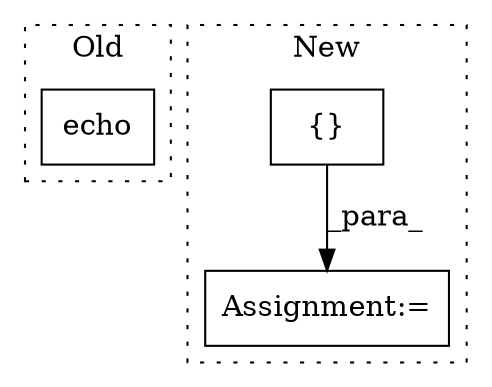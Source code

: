 digraph G {
subgraph cluster0 {
1 [label="echo" a="32" s="1802,1849" l="5,1" shape="box"];
label = "Old";
style="dotted";
}
subgraph cluster1 {
2 [label="{}" a="4" s="4265,4269" l="1,1" shape="box"];
3 [label="Assignment:=" a="7" s="4163,4424" l="72,2" shape="box"];
label = "New";
style="dotted";
}
2 -> 3 [label="_para_"];
}